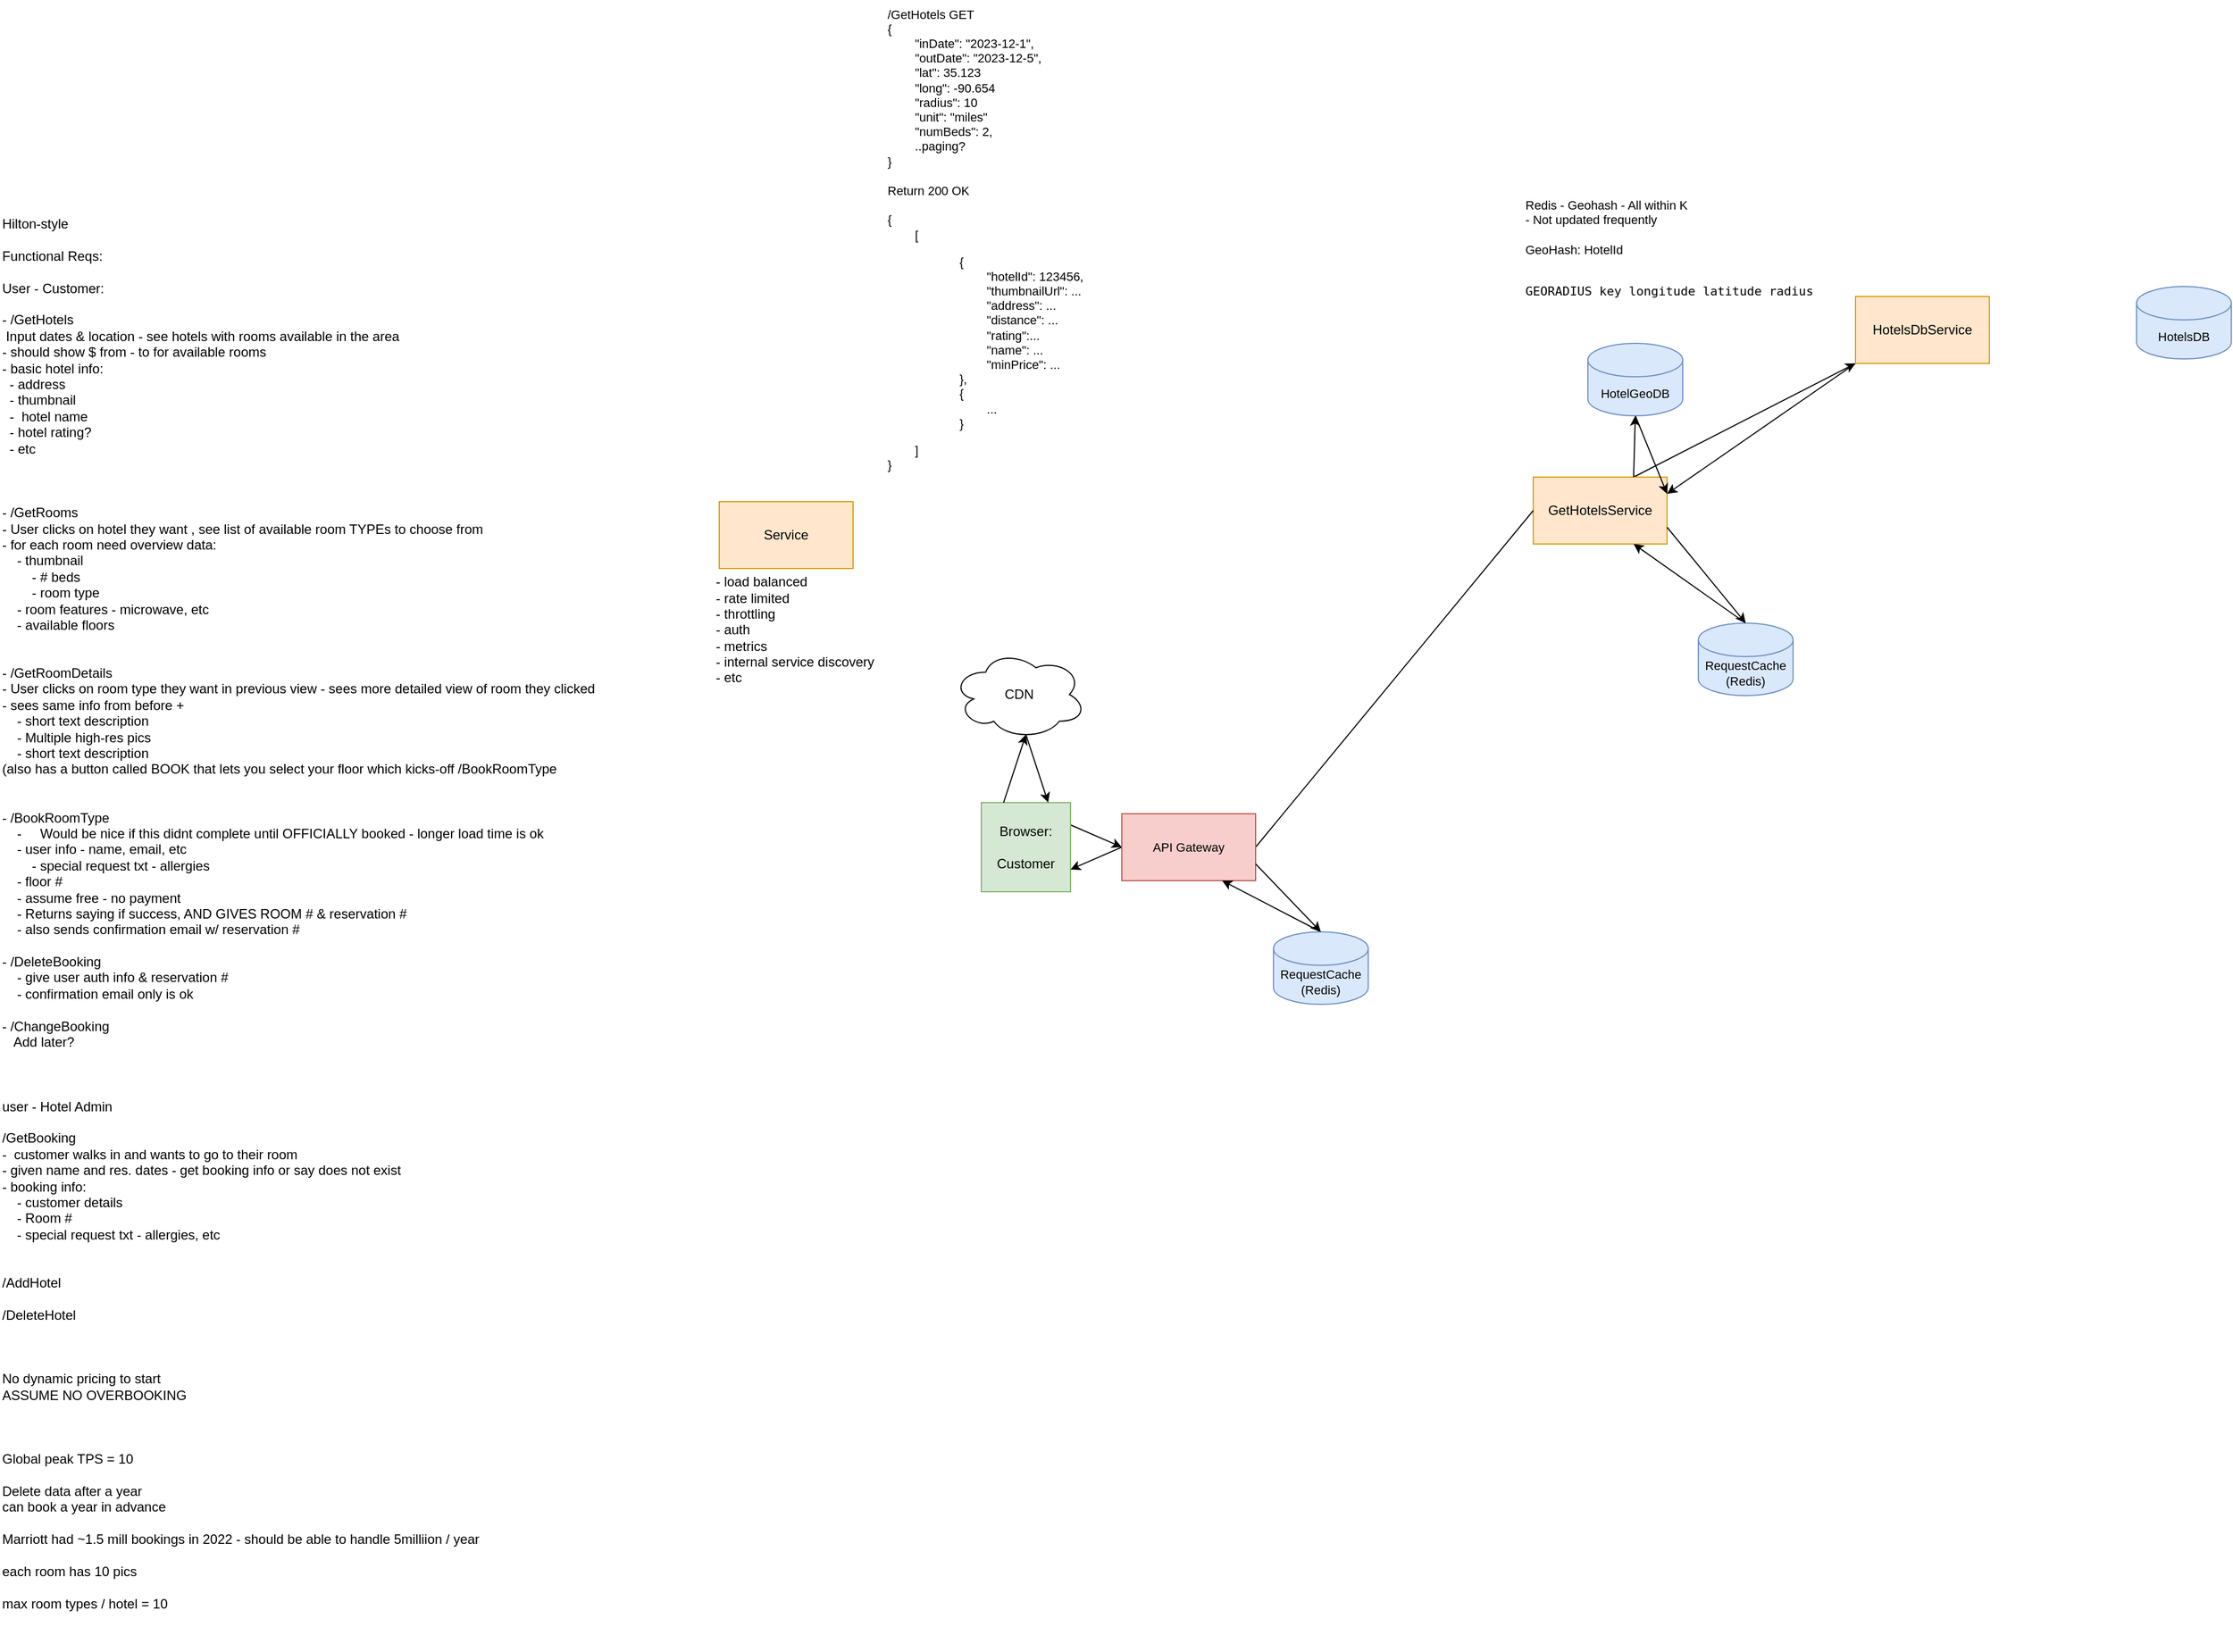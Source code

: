 <mxfile version="22.0.8" type="github">
  <diagram name="Page-1" id="RRSpOChAPI_KbZhBSmLg">
    <mxGraphModel dx="2087" dy="1631" grid="0" gridSize="10" guides="1" tooltips="1" connect="1" arrows="1" fold="1" page="0" pageScale="1" pageWidth="850" pageHeight="1100" background="none" math="0" shadow="0">
      <root>
        <mxCell id="0" />
        <mxCell id="1" parent="0" />
        <mxCell id="EIAWiYakASDLayadyy67-1" value="&lt;div align=&quot;left&quot;&gt;Hilton-style&lt;br&gt;&lt;br&gt;Functional Reqs:&lt;/div&gt;&lt;div align=&quot;left&quot;&gt;&lt;br&gt;&lt;/div&gt;&lt;div align=&quot;left&quot;&gt;User - Customer:&lt;/div&gt;&lt;div align=&quot;left&quot;&gt;&lt;br&gt;&lt;/div&gt;&lt;div align=&quot;left&quot;&gt;- /GetHotels&lt;br&gt;&lt;/div&gt;&lt;div align=&quot;left&quot;&gt;&amp;nbsp;Input dates &amp;amp; location - see hotels with rooms available in the area&lt;/div&gt;&lt;div align=&quot;left&quot;&gt;- should show $ from - to for available rooms&lt;/div&gt;&lt;div align=&quot;left&quot;&gt;- basic hotel info:&lt;/div&gt;&lt;div align=&quot;left&quot;&gt;&amp;nbsp; - address&lt;/div&gt;&lt;div align=&quot;left&quot;&gt;&amp;nbsp; - thumbnail&lt;/div&gt;&lt;div align=&quot;left&quot;&gt;&amp;nbsp; -&amp;nbsp; hotel name&lt;/div&gt;&lt;div align=&quot;left&quot;&gt;&amp;nbsp; - hotel rating?&lt;/div&gt;&lt;div align=&quot;left&quot;&gt;&amp;nbsp; - etc&lt;br&gt;&lt;br&gt;&lt;br&gt;&lt;/div&gt;&lt;div align=&quot;left&quot;&gt;&lt;br&gt;&lt;/div&gt;&lt;div align=&quot;left&quot;&gt;- /GetRooms&lt;/div&gt;&lt;div align=&quot;left&quot;&gt;- User clicks on hotel they want , see list of available room TYPEs to choose from&lt;/div&gt;&lt;div align=&quot;left&quot;&gt;- for each room need overview data:&lt;/div&gt;&lt;div align=&quot;left&quot;&gt;&lt;span style=&quot;&quot;&gt;&lt;span style=&quot;&quot;&gt;&amp;nbsp;&amp;nbsp;&amp;nbsp;&amp;nbsp;&lt;/span&gt;&lt;/span&gt;- thumbnail&lt;/div&gt;&lt;div align=&quot;left&quot;&gt;&amp;nbsp;&amp;nbsp;&amp;nbsp;&amp;nbsp;&amp;nbsp;&amp;nbsp;&amp;nbsp; - # beds&lt;/div&gt;&lt;div align=&quot;left&quot;&gt;&amp;nbsp;&amp;nbsp;&amp;nbsp;&amp;nbsp;&amp;nbsp;&amp;nbsp;&amp;nbsp; - room type&lt;/div&gt;&lt;div align=&quot;left&quot;&gt;&lt;span style=&quot;&quot;&gt;&lt;span style=&quot;&quot;&gt;&amp;nbsp;&amp;nbsp;&amp;nbsp;&amp;nbsp;&lt;/span&gt;&lt;/span&gt;- room features - microwave, etc&lt;/div&gt;&lt;div align=&quot;left&quot;&gt;&lt;span style=&quot;&quot;&gt;&lt;span style=&quot;&quot;&gt;&amp;nbsp;&amp;nbsp;&amp;nbsp;&amp;nbsp;&lt;/span&gt;&lt;/span&gt;- available floors&lt;/div&gt;&lt;div align=&quot;left&quot;&gt;&lt;br&gt;&lt;/div&gt;&lt;div align=&quot;left&quot;&gt;&lt;br&gt;&lt;/div&gt;&lt;div align=&quot;left&quot;&gt;- /GetRoomDetails&lt;/div&gt;&lt;div align=&quot;left&quot;&gt;- User clicks on room type they want in previous view - sees more detailed view of room they clicked&lt;/div&gt;&lt;div align=&quot;left&quot;&gt;- sees same info from before + &lt;br&gt;&lt;div align=&quot;left&quot;&gt;&lt;span style=&quot;&quot;&gt;&amp;nbsp;&amp;nbsp;&amp;nbsp;&amp;nbsp;&lt;/span&gt;- short text description&lt;/div&gt;&lt;div align=&quot;left&quot;&gt;&lt;span style=&quot;&quot;&gt;&lt;span style=&quot;&quot;&gt;&amp;nbsp;&amp;nbsp;&amp;nbsp;&amp;nbsp;&lt;/span&gt;&lt;/span&gt;- Multiple high-res pics&lt;/div&gt;&lt;div align=&quot;left&quot;&gt;&lt;span style=&quot;&quot;&gt;&lt;span style=&quot;&quot;&gt;&amp;nbsp;&amp;nbsp;&amp;nbsp;&amp;nbsp;&lt;/span&gt;&lt;/span&gt;- short text description&lt;/div&gt;&lt;div align=&quot;left&quot;&gt;(also has a button called BOOK that lets you select your floor which kicks-off /BookRoomType&lt;/div&gt;&lt;div align=&quot;left&quot;&gt;&lt;br&gt;&lt;/div&gt;&lt;div align=&quot;left&quot;&gt;&lt;br&gt;&lt;/div&gt;&lt;div align=&quot;left&quot;&gt;- /BookRoomType&lt;/div&gt;&lt;div align=&quot;left&quot;&gt;&lt;span style=&quot;&quot;&gt;&lt;span style=&quot;&quot;&gt;&amp;nbsp;&amp;nbsp;&amp;nbsp;&amp;nbsp;&lt;/span&gt;&lt;/span&gt;- &lt;span style=&quot;&quot;&gt;&amp;nbsp;&amp;nbsp;&amp;nbsp;&lt;/span&gt; Would be nice if this didnt complete until OFFICIALLY booked - longer load time is ok&lt;/div&gt;&lt;div align=&quot;left&quot;&gt;&lt;span style=&quot;&quot;&gt;&lt;span style=&quot;&quot;&gt;&amp;nbsp;&amp;nbsp;&amp;nbsp;&amp;nbsp;&lt;/span&gt;&lt;/span&gt;- user info - name, email, etc&lt;/div&gt;&lt;div align=&quot;left&quot;&gt;&amp;nbsp;&amp;nbsp;&amp;nbsp;&amp;nbsp;&amp;nbsp;&amp;nbsp;&amp;nbsp; - special request txt - allergies&lt;/div&gt;&lt;div align=&quot;left&quot;&gt;&lt;span style=&quot;&quot;&gt;&lt;span style=&quot;&quot;&gt;&amp;nbsp;&amp;nbsp;&amp;nbsp;&amp;nbsp;&lt;/span&gt;&lt;/span&gt;- floor #&lt;/div&gt;&lt;div align=&quot;left&quot;&gt;&lt;span style=&quot;&quot;&gt;&lt;span style=&quot;&quot;&gt;&amp;nbsp;&amp;nbsp;&amp;nbsp;&amp;nbsp;&lt;/span&gt;&lt;/span&gt;- assume free - no payment&lt;/div&gt;&lt;div align=&quot;left&quot;&gt;&lt;span style=&quot;&quot;&gt;&lt;span style=&quot;&quot;&gt;&amp;nbsp;&amp;nbsp;&amp;nbsp;&amp;nbsp;&lt;/span&gt;&lt;/span&gt;- Returns saying if success, AND GIVES ROOM # &amp;amp; reservation #&lt;/div&gt;&lt;div align=&quot;left&quot;&gt;&lt;span style=&quot;&quot;&gt;&lt;span style=&quot;&quot;&gt;&amp;nbsp;&amp;nbsp;&amp;nbsp;&amp;nbsp;&lt;/span&gt;&lt;/span&gt;- also sends confirmation email w/ reservation #&lt;br&gt;&lt;/div&gt;&lt;div align=&quot;left&quot;&gt;&lt;br&gt;&lt;/div&gt;&lt;div align=&quot;left&quot;&gt;- /DeleteBooking&lt;/div&gt;&lt;div align=&quot;left&quot;&gt;&lt;span style=&quot;&quot;&gt;&lt;span style=&quot;&quot;&gt;&amp;nbsp;&amp;nbsp;&amp;nbsp;&amp;nbsp;&lt;/span&gt;&lt;/span&gt;- give user auth info &amp;amp; reservation #&lt;/div&gt;&lt;div align=&quot;left&quot;&gt;&lt;span style=&quot;&quot;&gt;&lt;span style=&quot;white-space: pre;&quot;&gt;&amp;nbsp;&amp;nbsp;&amp;nbsp;&amp;nbsp;&lt;/span&gt;&lt;/span&gt;- confirmation email only is ok&lt;/div&gt;&lt;div align=&quot;left&quot;&gt;&lt;br&gt;&lt;/div&gt;&lt;div align=&quot;left&quot;&gt;- /ChangeBooking&lt;/div&gt;&lt;div align=&quot;left&quot;&gt;&lt;span style=&quot;&quot;&gt;&lt;span style=&quot;white-space: pre;&quot;&gt;&amp;nbsp;&amp;nbsp;&amp;nbsp;Add later?&lt;/span&gt;&lt;/span&gt;&lt;div align=&quot;left&quot;&gt;&lt;br&gt;&lt;/div&gt;&lt;/div&gt;&lt;div align=&quot;left&quot;&gt;&lt;br&gt;&lt;/div&gt;&lt;div align=&quot;left&quot;&gt;&lt;br&gt;&lt;/div&gt;&lt;div align=&quot;left&quot;&gt;user - Hotel Admin&lt;br&gt;&lt;br&gt;/GetBooking&lt;/div&gt;&lt;div align=&quot;left&quot;&gt;-&amp;nbsp; customer walks in and wants to go to their room&lt;br&gt;&lt;/div&gt;&lt;div align=&quot;left&quot;&gt;- given name and res. dates - get booking info or say does not exist&lt;/div&gt;&lt;div align=&quot;left&quot;&gt;- booking info:&lt;/div&gt;&lt;div align=&quot;left&quot;&gt;&lt;span style=&quot;&quot;&gt;&lt;span style=&quot;&quot;&gt;&amp;nbsp;&amp;nbsp;&amp;nbsp;&amp;nbsp;&lt;/span&gt;&lt;/span&gt;- customer details&lt;/div&gt;&lt;div align=&quot;left&quot;&gt;&lt;span style=&quot;&quot;&gt;&lt;span style=&quot;&quot;&gt;&amp;nbsp;&amp;nbsp;&amp;nbsp;&amp;nbsp;&lt;/span&gt;&lt;/span&gt;- Room #&lt;/div&gt;&lt;div align=&quot;left&quot;&gt;&lt;span style=&quot;&quot;&gt;&lt;span style=&quot;&quot;&gt;&amp;nbsp;&amp;nbsp;&amp;nbsp;&amp;nbsp;&lt;/span&gt;&lt;/span&gt;- special request txt - allergies, etc&lt;/div&gt;&lt;div align=&quot;left&quot;&gt;&lt;br&gt;&lt;/div&gt;&lt;div align=&quot;left&quot;&gt;&lt;br&gt;&lt;/div&gt;&lt;div align=&quot;left&quot;&gt;/AddHotel&lt;/div&gt;&lt;div align=&quot;left&quot;&gt;&lt;br&gt;&lt;/div&gt;&lt;div align=&quot;left&quot;&gt;/DeleteHotel&lt;br&gt;&lt;/div&gt;&lt;div align=&quot;left&quot;&gt;&lt;br&gt;&lt;/div&gt;&lt;div align=&quot;left&quot;&gt;&lt;br&gt;&lt;/div&gt;&lt;div align=&quot;left&quot;&gt;&lt;br&gt;&lt;/div&gt;&lt;div align=&quot;left&quot;&gt;No dynamic pricing to start&lt;br&gt;&lt;/div&gt;&lt;div align=&quot;left&quot;&gt;ASSUME NO OVERBOOKING&lt;/div&gt;&lt;div align=&quot;left&quot;&gt;&lt;br&gt;&lt;/div&gt;&lt;div align=&quot;left&quot;&gt;&lt;br&gt;&lt;/div&gt;&lt;div align=&quot;left&quot;&gt;&lt;br&gt;&lt;/div&gt;&lt;div align=&quot;left&quot;&gt;Global peak TPS = 10&lt;/div&gt;&lt;div align=&quot;left&quot;&gt;&lt;br&gt;&lt;/div&gt;&lt;div align=&quot;left&quot;&gt;Delete data after a year&lt;/div&gt;&lt;div align=&quot;left&quot;&gt;can book a year in advance&lt;/div&gt;&lt;div align=&quot;left&quot;&gt;&lt;br&gt;&lt;/div&gt;&lt;div align=&quot;left&quot;&gt;Marriott had ~1.5 mill bookings in 2022 - should be able to handle 5milliion / year&lt;/div&gt;&lt;div align=&quot;left&quot;&gt;&lt;br&gt;&lt;/div&gt;&lt;div align=&quot;left&quot;&gt;each room has 10 pics&lt;/div&gt;&lt;div align=&quot;left&quot;&gt;&lt;br&gt;&lt;/div&gt;&lt;div align=&quot;left&quot;&gt;max room types / hotel = 10&lt;br&gt;&lt;/div&gt;&lt;div align=&quot;left&quot;&gt;&lt;br&gt;&lt;/div&gt;&lt;/div&gt;&lt;div align=&quot;left&quot;&gt;&lt;br&gt;&lt;/div&gt;" style="text;html=1;align=left;verticalAlign=middle;resizable=0;points=[];autosize=1;strokeColor=none;fillColor=none;" vertex="1" parent="1">
          <mxGeometry x="-220" y="-593" width="559" height="1294" as="geometry" />
        </mxCell>
        <mxCell id="EIAWiYakASDLayadyy67-28" style="edgeStyle=none;shape=connector;rounded=0;orthogonalLoop=1;jettySize=auto;html=1;exitX=1;exitY=0.25;exitDx=0;exitDy=0;entryX=0;entryY=0.5;entryDx=0;entryDy=0;labelBackgroundColor=default;strokeColor=default;align=center;verticalAlign=middle;fontFamily=Helvetica;fontSize=11;fontColor=default;endArrow=classic;" edge="1" parent="1" source="EIAWiYakASDLayadyy67-2" target="EIAWiYakASDLayadyy67-27">
          <mxGeometry relative="1" as="geometry" />
        </mxCell>
        <mxCell id="EIAWiYakASDLayadyy67-2" value="Browser:&lt;br&gt;&lt;br&gt;Customer" style="whiteSpace=wrap;html=1;aspect=fixed;fillColor=#d5e8d4;strokeColor=#82b366;" vertex="1" parent="1">
          <mxGeometry x="660" y="-60" width="80" height="80" as="geometry" />
        </mxCell>
        <mxCell id="EIAWiYakASDLayadyy67-37" style="edgeStyle=none;shape=connector;rounded=0;orthogonalLoop=1;jettySize=auto;html=1;exitX=0.75;exitY=0;exitDx=0;exitDy=0;entryX=0;entryY=1;entryDx=0;entryDy=0;labelBackgroundColor=default;strokeColor=default;align=center;verticalAlign=middle;fontFamily=Helvetica;fontSize=11;fontColor=default;endArrow=classic;" edge="1" parent="1" source="EIAWiYakASDLayadyy67-4" target="EIAWiYakASDLayadyy67-36">
          <mxGeometry relative="1" as="geometry" />
        </mxCell>
        <mxCell id="EIAWiYakASDLayadyy67-4" value="GetHotelsService" style="whiteSpace=wrap;html=1;fillColor=#ffe6cc;strokeColor=#d79b00;" vertex="1" parent="1">
          <mxGeometry x="1155" y="-352" width="120" height="60" as="geometry" />
        </mxCell>
        <mxCell id="EIAWiYakASDLayadyy67-7" value="Service" style="whiteSpace=wrap;html=1;fillColor=#ffe6cc;strokeColor=#d79b00;" vertex="1" parent="1">
          <mxGeometry x="425" y="-330" width="120" height="60" as="geometry" />
        </mxCell>
        <mxCell id="EIAWiYakASDLayadyy67-8" value="&lt;div align=&quot;left&quot;&gt;- load balanced&lt;/div&gt;&lt;div align=&quot;left&quot;&gt;- rate limited&lt;/div&gt;&lt;div align=&quot;left&quot;&gt;- throttling&lt;/div&gt;&lt;div align=&quot;left&quot;&gt;- auth&lt;/div&gt;&lt;div align=&quot;left&quot;&gt;- metrics&lt;/div&gt;&lt;div align=&quot;left&quot;&gt;- internal service discovery&lt;/div&gt;&lt;div align=&quot;left&quot;&gt;- etc&lt;br&gt;&lt;/div&gt;" style="text;html=1;align=left;verticalAlign=middle;resizable=0;points=[];autosize=1;strokeColor=none;fillColor=none;" vertex="1" parent="1">
          <mxGeometry x="420" y="-270" width="170" height="110" as="geometry" />
        </mxCell>
        <mxCell id="EIAWiYakASDLayadyy67-12" style="rounded=0;orthogonalLoop=1;jettySize=auto;html=1;exitX=0.55;exitY=0.95;exitDx=0;exitDy=0;exitPerimeter=0;entryX=0.75;entryY=0;entryDx=0;entryDy=0;" edge="1" parent="1" source="EIAWiYakASDLayadyy67-9" target="EIAWiYakASDLayadyy67-2">
          <mxGeometry relative="1" as="geometry" />
        </mxCell>
        <mxCell id="EIAWiYakASDLayadyy67-9" value="CDN" style="ellipse;shape=cloud;whiteSpace=wrap;html=1;" vertex="1" parent="1">
          <mxGeometry x="634" y="-197" width="120" height="80" as="geometry" />
        </mxCell>
        <mxCell id="EIAWiYakASDLayadyy67-11" style="rounded=0;orthogonalLoop=1;jettySize=auto;html=1;exitX=0.25;exitY=0;exitDx=0;exitDy=0;entryX=0.55;entryY=0.95;entryDx=0;entryDy=0;entryPerimeter=0;" edge="1" parent="1" source="EIAWiYakASDLayadyy67-2" target="EIAWiYakASDLayadyy67-9">
          <mxGeometry relative="1" as="geometry" />
        </mxCell>
        <mxCell id="EIAWiYakASDLayadyy67-18" style="edgeStyle=none;shape=connector;rounded=0;orthogonalLoop=1;jettySize=auto;html=1;exitX=0.5;exitY=1;exitDx=0;exitDy=0;exitPerimeter=0;entryX=1;entryY=0.25;entryDx=0;entryDy=0;labelBackgroundColor=default;strokeColor=default;align=center;verticalAlign=middle;fontFamily=Helvetica;fontSize=11;fontColor=default;endArrow=classic;" edge="1" parent="1" source="EIAWiYakASDLayadyy67-15" target="EIAWiYakASDLayadyy67-4">
          <mxGeometry relative="1" as="geometry" />
        </mxCell>
        <mxCell id="EIAWiYakASDLayadyy67-15" value="HotelGeoDB" style="shape=cylinder3;whiteSpace=wrap;html=1;boundedLbl=1;backgroundOutline=1;size=15;fontFamily=Helvetica;fontSize=11;fillColor=#dae8fc;strokeColor=#6c8ebf;" vertex="1" parent="1">
          <mxGeometry x="1204" y="-472" width="85" height="65" as="geometry" />
        </mxCell>
        <mxCell id="EIAWiYakASDLayadyy67-16" value="&lt;div align=&quot;left&quot;&gt;Redis - Geohash - All within K&lt;/div&gt;&lt;div align=&quot;left&quot;&gt;- Not updated frequently&lt;br&gt;&lt;br&gt;GeoHash: HotelId&lt;/div&gt;&lt;div align=&quot;left&quot;&gt;&lt;br&gt;&lt;/div&gt;&lt;div align=&quot;left&quot;&gt;&lt;pre class=&quot;command-syntax&quot;&gt;GEORADIUS key longitude latitude radius&lt;/pre&gt;&lt;/div&gt;" style="text;html=1;align=left;verticalAlign=middle;resizable=0;points=[];autosize=1;strokeColor=none;fillColor=none;fontSize=11;fontFamily=Helvetica;fontColor=default;" vertex="1" parent="1">
          <mxGeometry x="1146" y="-609" width="252" height="113" as="geometry" />
        </mxCell>
        <mxCell id="EIAWiYakASDLayadyy67-17" style="edgeStyle=none;shape=connector;rounded=0;orthogonalLoop=1;jettySize=auto;html=1;exitX=0.75;exitY=0;exitDx=0;exitDy=0;entryX=0.5;entryY=1;entryDx=0;entryDy=0;entryPerimeter=0;labelBackgroundColor=default;strokeColor=default;align=center;verticalAlign=middle;fontFamily=Helvetica;fontSize=11;fontColor=default;endArrow=classic;" edge="1" parent="1" source="EIAWiYakASDLayadyy67-4" target="EIAWiYakASDLayadyy67-15">
          <mxGeometry relative="1" as="geometry" />
        </mxCell>
        <mxCell id="EIAWiYakASDLayadyy67-21" style="edgeStyle=none;shape=connector;rounded=0;orthogonalLoop=1;jettySize=auto;html=1;exitX=0.5;exitY=0;exitDx=0;exitDy=0;exitPerimeter=0;entryX=0.75;entryY=1;entryDx=0;entryDy=0;labelBackgroundColor=default;strokeColor=default;align=center;verticalAlign=middle;fontFamily=Helvetica;fontSize=11;fontColor=default;endArrow=classic;" edge="1" parent="1" source="EIAWiYakASDLayadyy67-19" target="EIAWiYakASDLayadyy67-4">
          <mxGeometry relative="1" as="geometry" />
        </mxCell>
        <mxCell id="EIAWiYakASDLayadyy67-19" value="&lt;div&gt;RequestCache&lt;/div&gt;&lt;div&gt;(Redis)&lt;br&gt;&lt;/div&gt;" style="shape=cylinder3;whiteSpace=wrap;html=1;boundedLbl=1;backgroundOutline=1;size=15;fontFamily=Helvetica;fontSize=11;fillColor=#dae8fc;strokeColor=#6c8ebf;" vertex="1" parent="1">
          <mxGeometry x="1303" y="-221" width="85" height="65" as="geometry" />
        </mxCell>
        <mxCell id="EIAWiYakASDLayadyy67-20" style="edgeStyle=none;shape=connector;rounded=0;orthogonalLoop=1;jettySize=auto;html=1;exitX=1;exitY=0.75;exitDx=0;exitDy=0;entryX=0.5;entryY=0;entryDx=0;entryDy=0;entryPerimeter=0;labelBackgroundColor=default;strokeColor=default;align=center;verticalAlign=middle;fontFamily=Helvetica;fontSize=11;fontColor=default;endArrow=classic;" edge="1" parent="1" source="EIAWiYakASDLayadyy67-4" target="EIAWiYakASDLayadyy67-19">
          <mxGeometry relative="1" as="geometry" />
        </mxCell>
        <mxCell id="EIAWiYakASDLayadyy67-22" value="&lt;div align=&quot;left&quot;&gt;/GetHotels GET&lt;/div&gt;&lt;div align=&quot;left&quot;&gt;{&lt;/div&gt;&lt;div align=&quot;left&quot;&gt;&lt;span style=&quot;white-space: pre;&quot;&gt;&#x9;&lt;/span&gt;&quot;inDate&quot;: &quot;2023-12-1&quot;,&lt;/div&gt;&lt;div align=&quot;left&quot;&gt;&lt;span style=&quot;white-space: pre;&quot;&gt;&#x9;&lt;/span&gt;&quot;outDate&quot;: &quot;2023-12-5&quot;,&lt;/div&gt;&lt;div align=&quot;left&quot;&gt;&lt;span style=&quot;white-space: pre;&quot;&gt;&#x9;&lt;/span&gt;&quot;lat&quot;: 35.123&lt;/div&gt;&lt;div align=&quot;left&quot;&gt;&lt;span style=&quot;white-space: pre;&quot;&gt;&#x9;&lt;/span&gt;&quot;long&quot;: -90.654&lt;/div&gt;&lt;div align=&quot;left&quot;&gt;&lt;span style=&quot;white-space: pre;&quot;&gt;&#x9;&lt;/span&gt;&quot;radius&quot;: 10&lt;/div&gt;&lt;div align=&quot;left&quot;&gt;&lt;span style=&quot;white-space: pre;&quot;&gt;&#x9;&lt;/span&gt;&quot;unit&quot;: &quot;miles&quot;&lt;/div&gt;&lt;div align=&quot;left&quot;&gt;&lt;span style=&quot;white-space: pre;&quot;&gt;&#x9;&lt;/span&gt;&quot;numBeds&quot;: 2,&lt;br&gt;&lt;/div&gt;&lt;div align=&quot;left&quot;&gt;&lt;span style=&quot;white-space: pre;&quot;&gt;&#x9;&lt;/span&gt;..paging?&lt;br&gt;&lt;/div&gt;&lt;div align=&quot;left&quot;&gt;}&lt;/div&gt;&lt;div align=&quot;left&quot;&gt;&lt;br&gt;&lt;/div&gt;&lt;div align=&quot;left&quot;&gt;Return 200 OK&lt;br&gt;&lt;br&gt;{&lt;/div&gt;&lt;div align=&quot;left&quot;&gt;&lt;span style=&quot;white-space: pre;&quot;&gt;&lt;span style=&quot;white-space: pre;&quot;&gt;&#x9;&lt;/span&gt;[&lt;/span&gt;&lt;/div&gt;&lt;blockquote&gt;&lt;div align=&quot;left&quot;&gt;&lt;span style=&quot;white-space: pre;&quot;&gt;&#x9;&lt;/span&gt;{&lt;/div&gt;&lt;div align=&quot;left&quot;&gt;&lt;span style=&quot;white-space: pre;&quot;&gt;&#x9;&lt;/span&gt;&lt;span style=&quot;white-space: pre;&quot;&gt;&#x9;&quot;hotelId&quot;: 123456,&lt;/span&gt;&lt;/div&gt;&lt;div align=&quot;left&quot;&gt;&lt;span style=&quot;white-space: pre;&quot;&gt;&lt;span style=&quot;white-space: pre;&quot;&gt;&#x9;&lt;/span&gt;&lt;span style=&quot;white-space: pre;&quot;&gt;&#x9;&lt;/span&gt;&quot;thumbnailUrl&quot;: ...&lt;/span&gt;&lt;/div&gt;&lt;div align=&quot;left&quot;&gt;&lt;span style=&quot;white-space: pre;&quot;&gt;&lt;span style=&quot;white-space: pre;&quot;&gt;&#x9;&lt;/span&gt;&lt;span style=&quot;white-space: pre;&quot;&gt;&#x9;&lt;/span&gt;&quot;address&quot;: ...&lt;/span&gt;&lt;/div&gt;&lt;div align=&quot;left&quot;&gt;&lt;span style=&quot;white-space: pre;&quot;&gt;&lt;span style=&quot;white-space: pre;&quot;&gt;&#x9;&lt;/span&gt;&lt;span style=&quot;white-space: pre;&quot;&gt;&#x9;&lt;/span&gt;&quot;distance&quot;: ...&lt;/span&gt;&lt;/div&gt;&lt;div align=&quot;left&quot;&gt;&lt;span style=&quot;white-space: pre;&quot;&gt;&lt;span style=&quot;white-space: pre;&quot;&gt;&#x9;&lt;/span&gt;&lt;span style=&quot;white-space: pre;&quot;&gt;&#x9;&lt;/span&gt;&quot;rating&quot;:...&lt;/span&gt;&lt;/div&gt;&lt;div align=&quot;left&quot;&gt;&lt;span style=&quot;white-space: pre;&quot;&gt;&lt;span style=&quot;white-space: pre;&quot;&gt;&#x9;&lt;/span&gt;&lt;span style=&quot;white-space: pre;&quot;&gt;&#x9;&lt;/span&gt;&quot;name&quot;: ...&lt;br&gt;&lt;/span&gt;&lt;/div&gt;&lt;div align=&quot;left&quot;&gt;&lt;span style=&quot;white-space: pre;&quot;&gt;&lt;span style=&quot;white-space: pre;&quot;&gt;&#x9;&lt;/span&gt;&lt;span style=&quot;white-space: pre;&quot;&gt;&#x9;&lt;/span&gt;&quot;minPrice&quot;: ...&lt;br&gt;&lt;/span&gt;&lt;/div&gt;&lt;div align=&quot;left&quot;&gt;&lt;span style=&quot;white-space: pre;&quot;&gt;&#x9;&lt;/span&gt;},&lt;/div&gt;&lt;div align=&quot;left&quot;&gt;&lt;span style=&quot;white-space: pre;&quot;&gt;&#x9;&lt;/span&gt;{&lt;/div&gt;&lt;div align=&quot;left&quot;&gt;&lt;span style=&quot;white-space: pre;&quot;&gt;&#x9;&lt;/span&gt;&lt;span style=&quot;white-space: pre;&quot;&gt;&#x9;&lt;/span&gt;...&lt;br&gt;&lt;/div&gt;&lt;div align=&quot;left&quot;&gt;&lt;span style=&quot;white-space: pre;&quot;&gt;&#x9;&lt;/span&gt;}&lt;br&gt;&lt;/div&gt;&lt;/blockquote&gt;&lt;div align=&quot;left&quot;&gt;&lt;span style=&quot;white-space: pre;&quot;&gt;&#x9;&lt;/span&gt;]&lt;br&gt;&lt;/div&gt;&lt;div align=&quot;left&quot;&gt;}&lt;br&gt;&lt;/div&gt;" style="text;html=1;align=left;verticalAlign=middle;resizable=0;points=[];autosize=1;strokeColor=none;fillColor=none;fontSize=11;fontFamily=Helvetica;fontColor=default;" vertex="1" parent="1">
          <mxGeometry x="574" y="-780" width="230" height="430" as="geometry" />
        </mxCell>
        <mxCell id="EIAWiYakASDLayadyy67-29" style="edgeStyle=none;shape=connector;rounded=0;orthogonalLoop=1;jettySize=auto;html=1;exitX=0;exitY=0.5;exitDx=0;exitDy=0;entryX=1;entryY=0.75;entryDx=0;entryDy=0;labelBackgroundColor=default;strokeColor=default;align=center;verticalAlign=middle;fontFamily=Helvetica;fontSize=11;fontColor=default;endArrow=classic;" edge="1" parent="1" source="EIAWiYakASDLayadyy67-27" target="EIAWiYakASDLayadyy67-2">
          <mxGeometry relative="1" as="geometry" />
        </mxCell>
        <mxCell id="EIAWiYakASDLayadyy67-35" style="edgeStyle=none;shape=connector;rounded=0;orthogonalLoop=1;jettySize=auto;html=1;exitX=1;exitY=0.5;exitDx=0;exitDy=0;entryX=0;entryY=0.5;entryDx=0;entryDy=0;labelBackgroundColor=default;strokeColor=default;align=center;verticalAlign=middle;fontFamily=Helvetica;fontSize=11;fontColor=default;endArrow=none;endFill=0;" edge="1" parent="1" source="EIAWiYakASDLayadyy67-27" target="EIAWiYakASDLayadyy67-4">
          <mxGeometry relative="1" as="geometry" />
        </mxCell>
        <mxCell id="EIAWiYakASDLayadyy67-27" value="API Gateway" style="rounded=0;whiteSpace=wrap;html=1;fontFamily=Helvetica;fontSize=11;fillColor=#f8cecc;strokeColor=#b85450;" vertex="1" parent="1">
          <mxGeometry x="786" y="-50" width="120" height="60" as="geometry" />
        </mxCell>
        <mxCell id="EIAWiYakASDLayadyy67-32" style="edgeStyle=none;shape=connector;rounded=0;orthogonalLoop=1;jettySize=auto;html=1;exitX=0.5;exitY=0;exitDx=0;exitDy=0;exitPerimeter=0;entryX=0.75;entryY=1;entryDx=0;entryDy=0;labelBackgroundColor=default;strokeColor=default;align=center;verticalAlign=middle;fontFamily=Helvetica;fontSize=11;fontColor=default;endArrow=classic;" edge="1" parent="1" source="EIAWiYakASDLayadyy67-30" target="EIAWiYakASDLayadyy67-27">
          <mxGeometry relative="1" as="geometry" />
        </mxCell>
        <mxCell id="EIAWiYakASDLayadyy67-30" value="&lt;div&gt;RequestCache&lt;/div&gt;&lt;div&gt;(Redis)&lt;br&gt;&lt;/div&gt;" style="shape=cylinder3;whiteSpace=wrap;html=1;boundedLbl=1;backgroundOutline=1;size=15;fontFamily=Helvetica;fontSize=11;fillColor=#dae8fc;strokeColor=#6c8ebf;" vertex="1" parent="1">
          <mxGeometry x="922" y="56" width="85" height="65" as="geometry" />
        </mxCell>
        <mxCell id="EIAWiYakASDLayadyy67-31" style="edgeStyle=none;shape=connector;rounded=0;orthogonalLoop=1;jettySize=auto;html=1;exitX=1;exitY=0.75;exitDx=0;exitDy=0;entryX=0.5;entryY=0;entryDx=0;entryDy=0;entryPerimeter=0;labelBackgroundColor=default;strokeColor=default;align=center;verticalAlign=middle;fontFamily=Helvetica;fontSize=11;fontColor=default;endArrow=classic;" edge="1" parent="1" source="EIAWiYakASDLayadyy67-27" target="EIAWiYakASDLayadyy67-30">
          <mxGeometry relative="1" as="geometry" />
        </mxCell>
        <mxCell id="EIAWiYakASDLayadyy67-38" style="edgeStyle=none;shape=connector;rounded=0;orthogonalLoop=1;jettySize=auto;html=1;exitX=0;exitY=1;exitDx=0;exitDy=0;entryX=1;entryY=0.25;entryDx=0;entryDy=0;labelBackgroundColor=default;strokeColor=default;align=center;verticalAlign=middle;fontFamily=Helvetica;fontSize=11;fontColor=default;endArrow=classic;" edge="1" parent="1" source="EIAWiYakASDLayadyy67-36" target="EIAWiYakASDLayadyy67-4">
          <mxGeometry relative="1" as="geometry" />
        </mxCell>
        <mxCell id="EIAWiYakASDLayadyy67-36" value="HotelsDbService" style="whiteSpace=wrap;html=1;fillColor=#ffe6cc;strokeColor=#d79b00;" vertex="1" parent="1">
          <mxGeometry x="1444" y="-514" width="120" height="60" as="geometry" />
        </mxCell>
        <mxCell id="EIAWiYakASDLayadyy67-39" value="HotelsDB" style="shape=cylinder3;whiteSpace=wrap;html=1;boundedLbl=1;backgroundOutline=1;size=15;fontFamily=Helvetica;fontSize=11;fillColor=#dae8fc;strokeColor=#6c8ebf;" vertex="1" parent="1">
          <mxGeometry x="1696" y="-523" width="85" height="65" as="geometry" />
        </mxCell>
      </root>
    </mxGraphModel>
  </diagram>
</mxfile>
